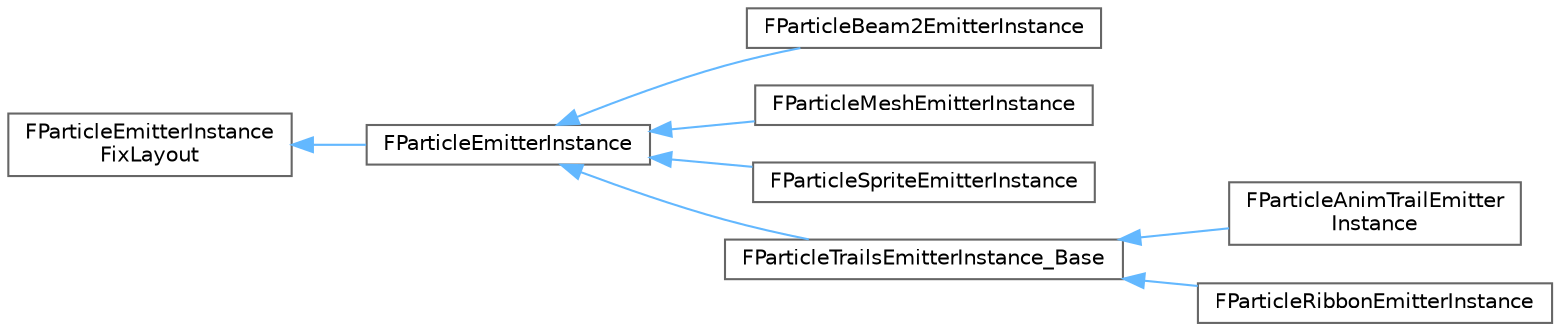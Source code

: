 digraph "Graphical Class Hierarchy"
{
 // INTERACTIVE_SVG=YES
 // LATEX_PDF_SIZE
  bgcolor="transparent";
  edge [fontname=Helvetica,fontsize=10,labelfontname=Helvetica,labelfontsize=10];
  node [fontname=Helvetica,fontsize=10,shape=box,height=0.2,width=0.4];
  rankdir="LR";
  Node0 [id="Node000000",label="FParticleEmitterInstance\lFixLayout",height=0.2,width=0.4,color="grey40", fillcolor="white", style="filled",URL="$d4/d76/structFParticleEmitterInstanceFixLayout.html",tooltip=" "];
  Node0 -> Node1 [id="edge4517_Node000000_Node000001",dir="back",color="steelblue1",style="solid",tooltip=" "];
  Node1 [id="Node000001",label="FParticleEmitterInstance",height=0.2,width=0.4,color="grey40", fillcolor="white", style="filled",URL="$dd/d41/structFParticleEmitterInstance.html",tooltip=" "];
  Node1 -> Node2 [id="edge4518_Node000001_Node000002",dir="back",color="steelblue1",style="solid",tooltip=" "];
  Node2 [id="Node000002",label="FParticleBeam2EmitterInstance",height=0.2,width=0.4,color="grey40", fillcolor="white", style="filled",URL="$d0/d37/structFParticleBeam2EmitterInstance.html",tooltip=" "];
  Node1 -> Node3 [id="edge4519_Node000001_Node000003",dir="back",color="steelblue1",style="solid",tooltip=" "];
  Node3 [id="Node000003",label="FParticleMeshEmitterInstance",height=0.2,width=0.4,color="grey40", fillcolor="white", style="filled",URL="$d8/d7d/structFParticleMeshEmitterInstance.html",tooltip=" "];
  Node1 -> Node4 [id="edge4520_Node000001_Node000004",dir="back",color="steelblue1",style="solid",tooltip=" "];
  Node4 [id="Node000004",label="FParticleSpriteEmitterInstance",height=0.2,width=0.4,color="grey40", fillcolor="white", style="filled",URL="$db/d0e/structFParticleSpriteEmitterInstance.html",tooltip=" "];
  Node1 -> Node5 [id="edge4521_Node000001_Node000005",dir="back",color="steelblue1",style="solid",tooltip=" "];
  Node5 [id="Node000005",label="FParticleTrailsEmitterInstance_Base",height=0.2,width=0.4,color="grey40", fillcolor="white", style="filled",URL="$d1/da5/structFParticleTrailsEmitterInstance__Base.html",tooltip=" "];
  Node5 -> Node6 [id="edge4522_Node000005_Node000006",dir="back",color="steelblue1",style="solid",tooltip=" "];
  Node6 [id="Node000006",label="FParticleAnimTrailEmitter\lInstance",height=0.2,width=0.4,color="grey40", fillcolor="white", style="filled",URL="$d8/d2d/structFParticleAnimTrailEmitterInstance.html",tooltip=" "];
  Node5 -> Node7 [id="edge4523_Node000005_Node000007",dir="back",color="steelblue1",style="solid",tooltip=" "];
  Node7 [id="Node000007",label="FParticleRibbonEmitterInstance",height=0.2,width=0.4,color="grey40", fillcolor="white", style="filled",URL="$da/d44/structFParticleRibbonEmitterInstance.html",tooltip=" "];
}
